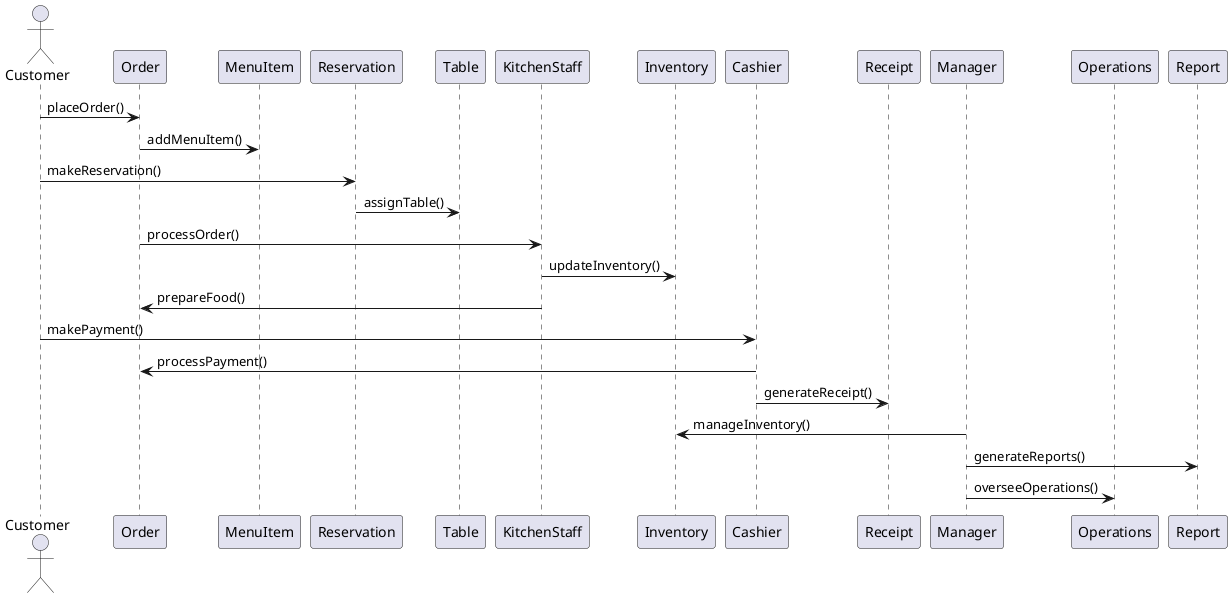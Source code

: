 @startuml

actor Customer
participant "Order" as Order
participant "MenuItem" as MenuItem
participant "Reservation" as Reservation
participant "Table" as Table
participant "KitchenStaff" as KitchenStaff
participant "Inventory" as Inventory
participant "Cashier" as Cashier
participant "Receipt" as Receipt
participant "Manager" as Manager
participant "Operations" as Operations
participant "Report" as Report

Customer -> Order: placeOrder()
Order -> MenuItem: addMenuItem()
Customer -> Reservation: makeReservation()
Reservation -> Table: assignTable()

Order -> KitchenStaff: processOrder()
KitchenStaff -> Inventory: updateInventory()
KitchenStaff -> Order: prepareFood()

Customer -> Cashier: makePayment()
Cashier -> Order: processPayment()
Cashier -> Receipt: generateReceipt()

Manager -> Inventory: manageInventory()
Manager -> Report: generateReports()
Manager -> Operations: overseeOperations()

@enduml